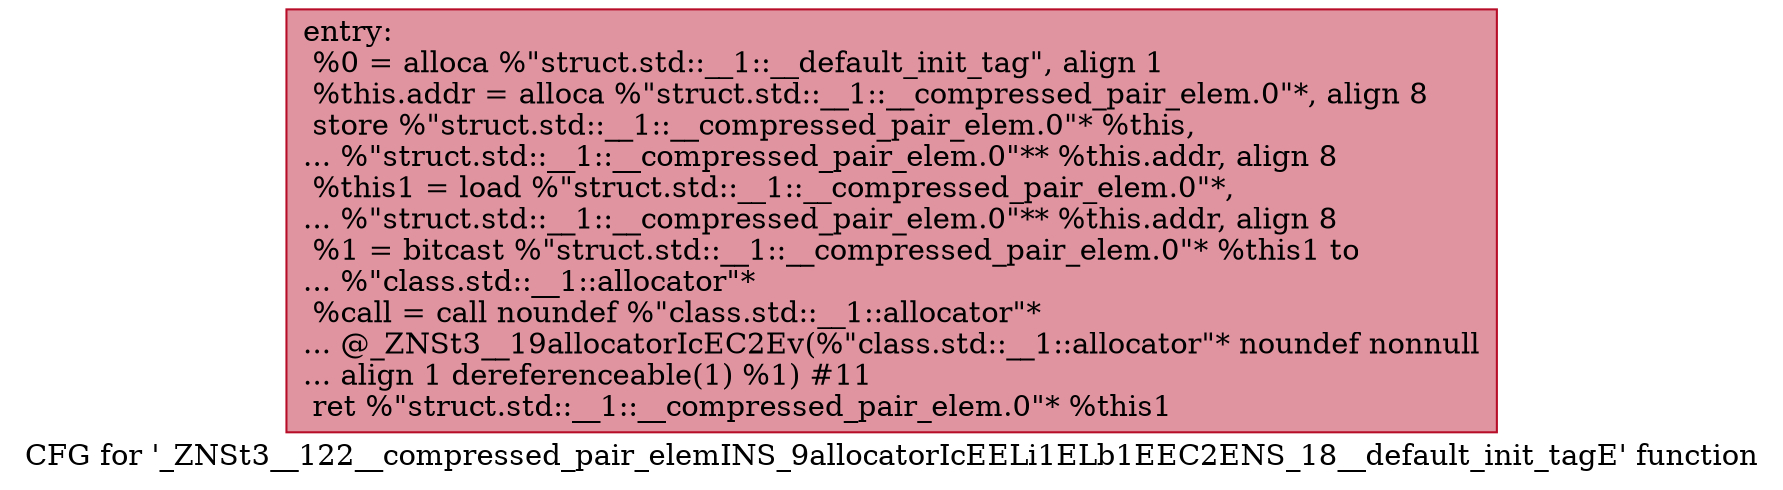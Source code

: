 digraph "CFG for '_ZNSt3__122__compressed_pair_elemINS_9allocatorIcEELi1ELb1EEC2ENS_18__default_init_tagE' function" {
	label="CFG for '_ZNSt3__122__compressed_pair_elemINS_9allocatorIcEELi1ELb1EEC2ENS_18__default_init_tagE' function";

	Node0x600003e7c9c0 [shape=record,color="#b70d28ff", style=filled, fillcolor="#b70d2870",label="{entry:\l  %0 = alloca %\"struct.std::__1::__default_init_tag\", align 1\l  %this.addr = alloca %\"struct.std::__1::__compressed_pair_elem.0\"*, align 8\l  store %\"struct.std::__1::__compressed_pair_elem.0\"* %this,\l... %\"struct.std::__1::__compressed_pair_elem.0\"** %this.addr, align 8\l  %this1 = load %\"struct.std::__1::__compressed_pair_elem.0\"*,\l... %\"struct.std::__1::__compressed_pair_elem.0\"** %this.addr, align 8\l  %1 = bitcast %\"struct.std::__1::__compressed_pair_elem.0\"* %this1 to\l... %\"class.std::__1::allocator\"*\l  %call = call noundef %\"class.std::__1::allocator\"*\l... @_ZNSt3__19allocatorIcEC2Ev(%\"class.std::__1::allocator\"* noundef nonnull\l... align 1 dereferenceable(1) %1) #11\l  ret %\"struct.std::__1::__compressed_pair_elem.0\"* %this1\l}"];
}
